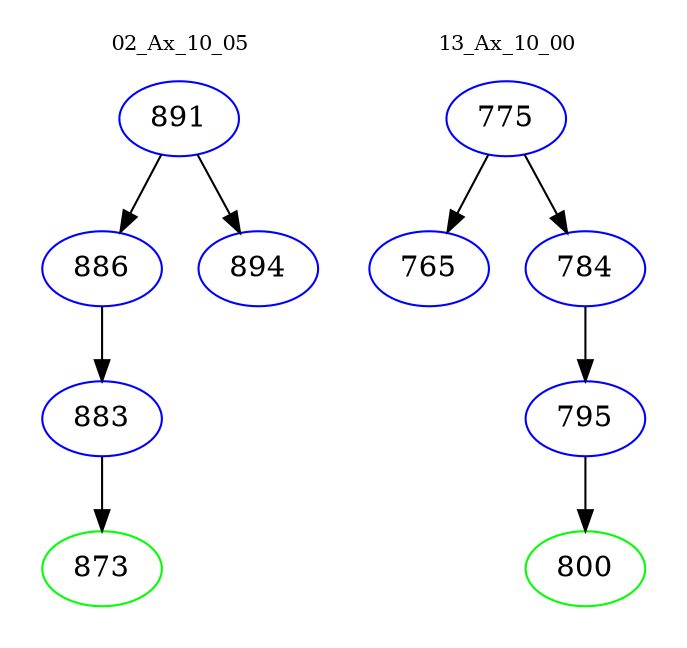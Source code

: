 digraph{
subgraph cluster_0 {
color = white
label = "02_Ax_10_05";
fontsize=10;
T0_891 [label="891", color="blue"]
T0_891 -> T0_886 [color="black"]
T0_886 [label="886", color="blue"]
T0_886 -> T0_883 [color="black"]
T0_883 [label="883", color="blue"]
T0_883 -> T0_873 [color="black"]
T0_873 [label="873", color="green"]
T0_891 -> T0_894 [color="black"]
T0_894 [label="894", color="blue"]
}
subgraph cluster_1 {
color = white
label = "13_Ax_10_00";
fontsize=10;
T1_775 [label="775", color="blue"]
T1_775 -> T1_765 [color="black"]
T1_765 [label="765", color="blue"]
T1_775 -> T1_784 [color="black"]
T1_784 [label="784", color="blue"]
T1_784 -> T1_795 [color="black"]
T1_795 [label="795", color="blue"]
T1_795 -> T1_800 [color="black"]
T1_800 [label="800", color="green"]
}
}
